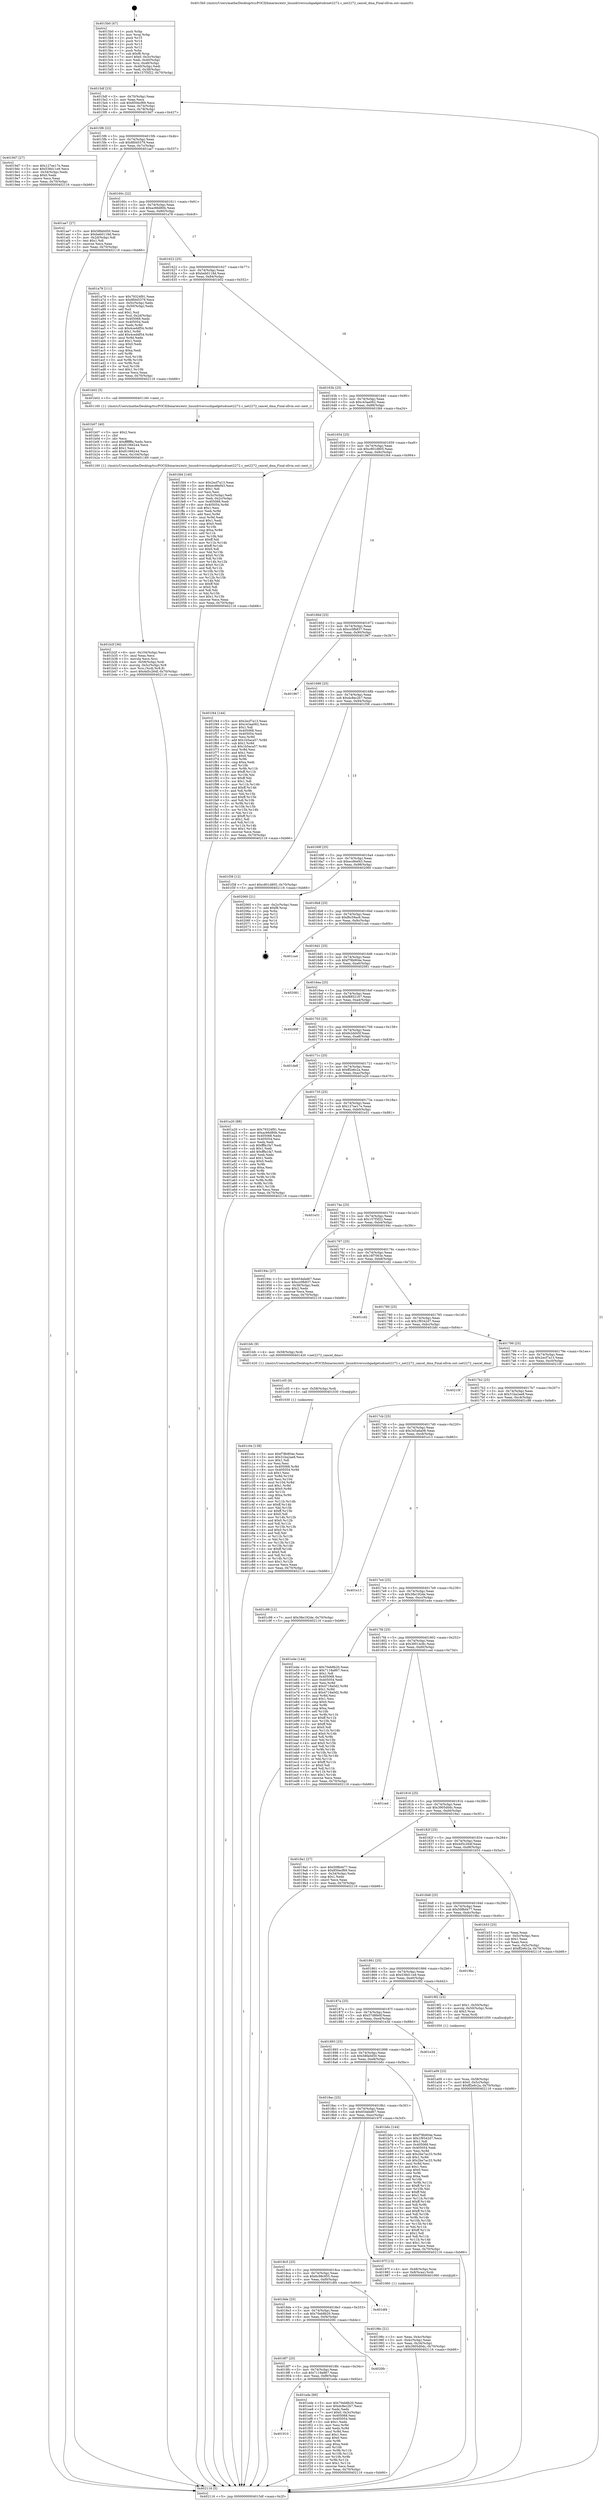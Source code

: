 digraph "0x4015b0" {
  label = "0x4015b0 (/mnt/c/Users/mathe/Desktop/tcc/POCII/binaries/extr_linuxdriversusbgadgetudcnet2272.c_net2272_cancel_dma_Final-ollvm.out::main(0))"
  labelloc = "t"
  node[shape=record]

  Entry [label="",width=0.3,height=0.3,shape=circle,fillcolor=black,style=filled]
  "0x4015df" [label="{
     0x4015df [23]\l
     | [instrs]\l
     &nbsp;&nbsp;0x4015df \<+3\>: mov -0x70(%rbp),%eax\l
     &nbsp;&nbsp;0x4015e2 \<+2\>: mov %eax,%ecx\l
     &nbsp;&nbsp;0x4015e4 \<+6\>: sub $0x850ecf69,%ecx\l
     &nbsp;&nbsp;0x4015ea \<+3\>: mov %eax,-0x74(%rbp)\l
     &nbsp;&nbsp;0x4015ed \<+3\>: mov %ecx,-0x78(%rbp)\l
     &nbsp;&nbsp;0x4015f0 \<+6\>: je 00000000004019d7 \<main+0x427\>\l
  }"]
  "0x4019d7" [label="{
     0x4019d7 [27]\l
     | [instrs]\l
     &nbsp;&nbsp;0x4019d7 \<+5\>: mov $0x127ee17e,%eax\l
     &nbsp;&nbsp;0x4019dc \<+5\>: mov $0x538d11e9,%ecx\l
     &nbsp;&nbsp;0x4019e1 \<+3\>: mov -0x34(%rbp),%edx\l
     &nbsp;&nbsp;0x4019e4 \<+3\>: cmp $0x0,%edx\l
     &nbsp;&nbsp;0x4019e7 \<+3\>: cmove %ecx,%eax\l
     &nbsp;&nbsp;0x4019ea \<+3\>: mov %eax,-0x70(%rbp)\l
     &nbsp;&nbsp;0x4019ed \<+5\>: jmp 0000000000402116 \<main+0xb66\>\l
  }"]
  "0x4015f6" [label="{
     0x4015f6 [22]\l
     | [instrs]\l
     &nbsp;&nbsp;0x4015f6 \<+5\>: jmp 00000000004015fb \<main+0x4b\>\l
     &nbsp;&nbsp;0x4015fb \<+3\>: mov -0x74(%rbp),%eax\l
     &nbsp;&nbsp;0x4015fe \<+5\>: sub $0x8fd45379,%eax\l
     &nbsp;&nbsp;0x401603 \<+3\>: mov %eax,-0x7c(%rbp)\l
     &nbsp;&nbsp;0x401606 \<+6\>: je 0000000000401ae7 \<main+0x537\>\l
  }"]
  Exit [label="",width=0.3,height=0.3,shape=circle,fillcolor=black,style=filled,peripheries=2]
  "0x401ae7" [label="{
     0x401ae7 [27]\l
     | [instrs]\l
     &nbsp;&nbsp;0x401ae7 \<+5\>: mov $0x58fa0d50,%eax\l
     &nbsp;&nbsp;0x401aec \<+5\>: mov $0xbeb0118d,%ecx\l
     &nbsp;&nbsp;0x401af1 \<+3\>: mov -0x2d(%rbp),%dl\l
     &nbsp;&nbsp;0x401af4 \<+3\>: test $0x1,%dl\l
     &nbsp;&nbsp;0x401af7 \<+3\>: cmovne %ecx,%eax\l
     &nbsp;&nbsp;0x401afa \<+3\>: mov %eax,-0x70(%rbp)\l
     &nbsp;&nbsp;0x401afd \<+5\>: jmp 0000000000402116 \<main+0xb66\>\l
  }"]
  "0x40160c" [label="{
     0x40160c [22]\l
     | [instrs]\l
     &nbsp;&nbsp;0x40160c \<+5\>: jmp 0000000000401611 \<main+0x61\>\l
     &nbsp;&nbsp;0x401611 \<+3\>: mov -0x74(%rbp),%eax\l
     &nbsp;&nbsp;0x401614 \<+5\>: sub $0xac66d80b,%eax\l
     &nbsp;&nbsp;0x401619 \<+3\>: mov %eax,-0x80(%rbp)\l
     &nbsp;&nbsp;0x40161c \<+6\>: je 0000000000401a78 \<main+0x4c8\>\l
  }"]
  "0x401910" [label="{
     0x401910\l
  }", style=dashed]
  "0x401a78" [label="{
     0x401a78 [111]\l
     | [instrs]\l
     &nbsp;&nbsp;0x401a78 \<+5\>: mov $0x79324f91,%eax\l
     &nbsp;&nbsp;0x401a7d \<+5\>: mov $0x8fd45379,%ecx\l
     &nbsp;&nbsp;0x401a82 \<+3\>: mov -0x5c(%rbp),%edx\l
     &nbsp;&nbsp;0x401a85 \<+3\>: cmp -0x50(%rbp),%edx\l
     &nbsp;&nbsp;0x401a88 \<+4\>: setl %sil\l
     &nbsp;&nbsp;0x401a8c \<+4\>: and $0x1,%sil\l
     &nbsp;&nbsp;0x401a90 \<+4\>: mov %sil,-0x2d(%rbp)\l
     &nbsp;&nbsp;0x401a94 \<+7\>: mov 0x405068,%edx\l
     &nbsp;&nbsp;0x401a9b \<+7\>: mov 0x405054,%edi\l
     &nbsp;&nbsp;0x401aa2 \<+3\>: mov %edx,%r8d\l
     &nbsp;&nbsp;0x401aa5 \<+7\>: sub $0x4ceddf54,%r8d\l
     &nbsp;&nbsp;0x401aac \<+4\>: sub $0x1,%r8d\l
     &nbsp;&nbsp;0x401ab0 \<+7\>: add $0x4ceddf54,%r8d\l
     &nbsp;&nbsp;0x401ab7 \<+4\>: imul %r8d,%edx\l
     &nbsp;&nbsp;0x401abb \<+3\>: and $0x1,%edx\l
     &nbsp;&nbsp;0x401abe \<+3\>: cmp $0x0,%edx\l
     &nbsp;&nbsp;0x401ac1 \<+4\>: sete %sil\l
     &nbsp;&nbsp;0x401ac5 \<+3\>: cmp $0xa,%edi\l
     &nbsp;&nbsp;0x401ac8 \<+4\>: setl %r9b\l
     &nbsp;&nbsp;0x401acc \<+3\>: mov %sil,%r10b\l
     &nbsp;&nbsp;0x401acf \<+3\>: and %r9b,%r10b\l
     &nbsp;&nbsp;0x401ad2 \<+3\>: xor %r9b,%sil\l
     &nbsp;&nbsp;0x401ad5 \<+3\>: or %sil,%r10b\l
     &nbsp;&nbsp;0x401ad8 \<+4\>: test $0x1,%r10b\l
     &nbsp;&nbsp;0x401adc \<+3\>: cmovne %ecx,%eax\l
     &nbsp;&nbsp;0x401adf \<+3\>: mov %eax,-0x70(%rbp)\l
     &nbsp;&nbsp;0x401ae2 \<+5\>: jmp 0000000000402116 \<main+0xb66\>\l
  }"]
  "0x401622" [label="{
     0x401622 [25]\l
     | [instrs]\l
     &nbsp;&nbsp;0x401622 \<+5\>: jmp 0000000000401627 \<main+0x77\>\l
     &nbsp;&nbsp;0x401627 \<+3\>: mov -0x74(%rbp),%eax\l
     &nbsp;&nbsp;0x40162a \<+5\>: sub $0xbeb0118d,%eax\l
     &nbsp;&nbsp;0x40162f \<+6\>: mov %eax,-0x84(%rbp)\l
     &nbsp;&nbsp;0x401635 \<+6\>: je 0000000000401b02 \<main+0x552\>\l
  }"]
  "0x401ede" [label="{
     0x401ede [90]\l
     | [instrs]\l
     &nbsp;&nbsp;0x401ede \<+5\>: mov $0x70eb8b20,%eax\l
     &nbsp;&nbsp;0x401ee3 \<+5\>: mov $0xdc8ec2b7,%ecx\l
     &nbsp;&nbsp;0x401ee8 \<+2\>: xor %edx,%edx\l
     &nbsp;&nbsp;0x401eea \<+7\>: movl $0x0,-0x3c(%rbp)\l
     &nbsp;&nbsp;0x401ef1 \<+7\>: mov 0x405068,%esi\l
     &nbsp;&nbsp;0x401ef8 \<+7\>: mov 0x405054,%edi\l
     &nbsp;&nbsp;0x401eff \<+3\>: sub $0x1,%edx\l
     &nbsp;&nbsp;0x401f02 \<+3\>: mov %esi,%r8d\l
     &nbsp;&nbsp;0x401f05 \<+3\>: add %edx,%r8d\l
     &nbsp;&nbsp;0x401f08 \<+4\>: imul %r8d,%esi\l
     &nbsp;&nbsp;0x401f0c \<+3\>: and $0x1,%esi\l
     &nbsp;&nbsp;0x401f0f \<+3\>: cmp $0x0,%esi\l
     &nbsp;&nbsp;0x401f12 \<+4\>: sete %r9b\l
     &nbsp;&nbsp;0x401f16 \<+3\>: cmp $0xa,%edi\l
     &nbsp;&nbsp;0x401f19 \<+4\>: setl %r10b\l
     &nbsp;&nbsp;0x401f1d \<+3\>: mov %r9b,%r11b\l
     &nbsp;&nbsp;0x401f20 \<+3\>: and %r10b,%r11b\l
     &nbsp;&nbsp;0x401f23 \<+3\>: xor %r10b,%r9b\l
     &nbsp;&nbsp;0x401f26 \<+3\>: or %r9b,%r11b\l
     &nbsp;&nbsp;0x401f29 \<+4\>: test $0x1,%r11b\l
     &nbsp;&nbsp;0x401f2d \<+3\>: cmovne %ecx,%eax\l
     &nbsp;&nbsp;0x401f30 \<+3\>: mov %eax,-0x70(%rbp)\l
     &nbsp;&nbsp;0x401f33 \<+5\>: jmp 0000000000402116 \<main+0xb66\>\l
  }"]
  "0x401b02" [label="{
     0x401b02 [5]\l
     | [instrs]\l
     &nbsp;&nbsp;0x401b02 \<+5\>: call 0000000000401160 \<next_i\>\l
     | [calls]\l
     &nbsp;&nbsp;0x401160 \{1\} (/mnt/c/Users/mathe/Desktop/tcc/POCII/binaries/extr_linuxdriversusbgadgetudcnet2272.c_net2272_cancel_dma_Final-ollvm.out::next_i)\l
  }"]
  "0x40163b" [label="{
     0x40163b [25]\l
     | [instrs]\l
     &nbsp;&nbsp;0x40163b \<+5\>: jmp 0000000000401640 \<main+0x90\>\l
     &nbsp;&nbsp;0x401640 \<+3\>: mov -0x74(%rbp),%eax\l
     &nbsp;&nbsp;0x401643 \<+5\>: sub $0xc43aa062,%eax\l
     &nbsp;&nbsp;0x401648 \<+6\>: mov %eax,-0x88(%rbp)\l
     &nbsp;&nbsp;0x40164e \<+6\>: je 0000000000401fd4 \<main+0xa24\>\l
  }"]
  "0x4018f7" [label="{
     0x4018f7 [25]\l
     | [instrs]\l
     &nbsp;&nbsp;0x4018f7 \<+5\>: jmp 00000000004018fc \<main+0x34c\>\l
     &nbsp;&nbsp;0x4018fc \<+3\>: mov -0x74(%rbp),%eax\l
     &nbsp;&nbsp;0x4018ff \<+5\>: sub $0x7118a867,%eax\l
     &nbsp;&nbsp;0x401904 \<+6\>: mov %eax,-0xf8(%rbp)\l
     &nbsp;&nbsp;0x40190a \<+6\>: je 0000000000401ede \<main+0x92e\>\l
  }"]
  "0x401fd4" [label="{
     0x401fd4 [140]\l
     | [instrs]\l
     &nbsp;&nbsp;0x401fd4 \<+5\>: mov $0x2ecf7a13,%eax\l
     &nbsp;&nbsp;0x401fd9 \<+5\>: mov $0xecd6ef43,%ecx\l
     &nbsp;&nbsp;0x401fde \<+2\>: mov $0x1,%dl\l
     &nbsp;&nbsp;0x401fe0 \<+2\>: xor %esi,%esi\l
     &nbsp;&nbsp;0x401fe2 \<+3\>: mov -0x3c(%rbp),%edi\l
     &nbsp;&nbsp;0x401fe5 \<+3\>: mov %edi,-0x2c(%rbp)\l
     &nbsp;&nbsp;0x401fe8 \<+7\>: mov 0x405068,%edi\l
     &nbsp;&nbsp;0x401fef \<+8\>: mov 0x405054,%r8d\l
     &nbsp;&nbsp;0x401ff7 \<+3\>: sub $0x1,%esi\l
     &nbsp;&nbsp;0x401ffa \<+3\>: mov %edi,%r9d\l
     &nbsp;&nbsp;0x401ffd \<+3\>: add %esi,%r9d\l
     &nbsp;&nbsp;0x402000 \<+4\>: imul %r9d,%edi\l
     &nbsp;&nbsp;0x402004 \<+3\>: and $0x1,%edi\l
     &nbsp;&nbsp;0x402007 \<+3\>: cmp $0x0,%edi\l
     &nbsp;&nbsp;0x40200a \<+4\>: sete %r10b\l
     &nbsp;&nbsp;0x40200e \<+4\>: cmp $0xa,%r8d\l
     &nbsp;&nbsp;0x402012 \<+4\>: setl %r11b\l
     &nbsp;&nbsp;0x402016 \<+3\>: mov %r10b,%bl\l
     &nbsp;&nbsp;0x402019 \<+3\>: xor $0xff,%bl\l
     &nbsp;&nbsp;0x40201c \<+3\>: mov %r11b,%r14b\l
     &nbsp;&nbsp;0x40201f \<+4\>: xor $0xff,%r14b\l
     &nbsp;&nbsp;0x402023 \<+3\>: xor $0x0,%dl\l
     &nbsp;&nbsp;0x402026 \<+3\>: mov %bl,%r15b\l
     &nbsp;&nbsp;0x402029 \<+4\>: and $0x0,%r15b\l
     &nbsp;&nbsp;0x40202d \<+3\>: and %dl,%r10b\l
     &nbsp;&nbsp;0x402030 \<+3\>: mov %r14b,%r12b\l
     &nbsp;&nbsp;0x402033 \<+4\>: and $0x0,%r12b\l
     &nbsp;&nbsp;0x402037 \<+3\>: and %dl,%r11b\l
     &nbsp;&nbsp;0x40203a \<+3\>: or %r10b,%r15b\l
     &nbsp;&nbsp;0x40203d \<+3\>: or %r11b,%r12b\l
     &nbsp;&nbsp;0x402040 \<+3\>: xor %r12b,%r15b\l
     &nbsp;&nbsp;0x402043 \<+3\>: or %r14b,%bl\l
     &nbsp;&nbsp;0x402046 \<+3\>: xor $0xff,%bl\l
     &nbsp;&nbsp;0x402049 \<+3\>: or $0x0,%dl\l
     &nbsp;&nbsp;0x40204c \<+2\>: and %dl,%bl\l
     &nbsp;&nbsp;0x40204e \<+3\>: or %bl,%r15b\l
     &nbsp;&nbsp;0x402051 \<+4\>: test $0x1,%r15b\l
     &nbsp;&nbsp;0x402055 \<+3\>: cmovne %ecx,%eax\l
     &nbsp;&nbsp;0x402058 \<+3\>: mov %eax,-0x70(%rbp)\l
     &nbsp;&nbsp;0x40205b \<+5\>: jmp 0000000000402116 \<main+0xb66\>\l
  }"]
  "0x401654" [label="{
     0x401654 [25]\l
     | [instrs]\l
     &nbsp;&nbsp;0x401654 \<+5\>: jmp 0000000000401659 \<main+0xa9\>\l
     &nbsp;&nbsp;0x401659 \<+3\>: mov -0x74(%rbp),%eax\l
     &nbsp;&nbsp;0x40165c \<+5\>: sub $0xc801d805,%eax\l
     &nbsp;&nbsp;0x401661 \<+6\>: mov %eax,-0x8c(%rbp)\l
     &nbsp;&nbsp;0x401667 \<+6\>: je 0000000000401f44 \<main+0x994\>\l
  }"]
  "0x4020fc" [label="{
     0x4020fc\l
  }", style=dashed]
  "0x401f44" [label="{
     0x401f44 [144]\l
     | [instrs]\l
     &nbsp;&nbsp;0x401f44 \<+5\>: mov $0x2ecf7a13,%eax\l
     &nbsp;&nbsp;0x401f49 \<+5\>: mov $0xc43aa062,%ecx\l
     &nbsp;&nbsp;0x401f4e \<+2\>: mov $0x1,%dl\l
     &nbsp;&nbsp;0x401f50 \<+7\>: mov 0x405068,%esi\l
     &nbsp;&nbsp;0x401f57 \<+7\>: mov 0x405054,%edi\l
     &nbsp;&nbsp;0x401f5e \<+3\>: mov %esi,%r8d\l
     &nbsp;&nbsp;0x401f61 \<+7\>: add $0x1b5aca57,%r8d\l
     &nbsp;&nbsp;0x401f68 \<+4\>: sub $0x1,%r8d\l
     &nbsp;&nbsp;0x401f6c \<+7\>: sub $0x1b5aca57,%r8d\l
     &nbsp;&nbsp;0x401f73 \<+4\>: imul %r8d,%esi\l
     &nbsp;&nbsp;0x401f77 \<+3\>: and $0x1,%esi\l
     &nbsp;&nbsp;0x401f7a \<+3\>: cmp $0x0,%esi\l
     &nbsp;&nbsp;0x401f7d \<+4\>: sete %r9b\l
     &nbsp;&nbsp;0x401f81 \<+3\>: cmp $0xa,%edi\l
     &nbsp;&nbsp;0x401f84 \<+4\>: setl %r10b\l
     &nbsp;&nbsp;0x401f88 \<+3\>: mov %r9b,%r11b\l
     &nbsp;&nbsp;0x401f8b \<+4\>: xor $0xff,%r11b\l
     &nbsp;&nbsp;0x401f8f \<+3\>: mov %r10b,%bl\l
     &nbsp;&nbsp;0x401f92 \<+3\>: xor $0xff,%bl\l
     &nbsp;&nbsp;0x401f95 \<+3\>: xor $0x1,%dl\l
     &nbsp;&nbsp;0x401f98 \<+3\>: mov %r11b,%r14b\l
     &nbsp;&nbsp;0x401f9b \<+4\>: and $0xff,%r14b\l
     &nbsp;&nbsp;0x401f9f \<+3\>: and %dl,%r9b\l
     &nbsp;&nbsp;0x401fa2 \<+3\>: mov %bl,%r15b\l
     &nbsp;&nbsp;0x401fa5 \<+4\>: and $0xff,%r15b\l
     &nbsp;&nbsp;0x401fa9 \<+3\>: and %dl,%r10b\l
     &nbsp;&nbsp;0x401fac \<+3\>: or %r9b,%r14b\l
     &nbsp;&nbsp;0x401faf \<+3\>: or %r10b,%r15b\l
     &nbsp;&nbsp;0x401fb2 \<+3\>: xor %r15b,%r14b\l
     &nbsp;&nbsp;0x401fb5 \<+3\>: or %bl,%r11b\l
     &nbsp;&nbsp;0x401fb8 \<+4\>: xor $0xff,%r11b\l
     &nbsp;&nbsp;0x401fbc \<+3\>: or $0x1,%dl\l
     &nbsp;&nbsp;0x401fbf \<+3\>: and %dl,%r11b\l
     &nbsp;&nbsp;0x401fc2 \<+3\>: or %r11b,%r14b\l
     &nbsp;&nbsp;0x401fc5 \<+4\>: test $0x1,%r14b\l
     &nbsp;&nbsp;0x401fc9 \<+3\>: cmovne %ecx,%eax\l
     &nbsp;&nbsp;0x401fcc \<+3\>: mov %eax,-0x70(%rbp)\l
     &nbsp;&nbsp;0x401fcf \<+5\>: jmp 0000000000402116 \<main+0xb66\>\l
  }"]
  "0x40166d" [label="{
     0x40166d [25]\l
     | [instrs]\l
     &nbsp;&nbsp;0x40166d \<+5\>: jmp 0000000000401672 \<main+0xc2\>\l
     &nbsp;&nbsp;0x401672 \<+3\>: mov -0x74(%rbp),%eax\l
     &nbsp;&nbsp;0x401675 \<+5\>: sub $0xcc0fb837,%eax\l
     &nbsp;&nbsp;0x40167a \<+6\>: mov %eax,-0x90(%rbp)\l
     &nbsp;&nbsp;0x401680 \<+6\>: je 0000000000401967 \<main+0x3b7\>\l
  }"]
  "0x4018de" [label="{
     0x4018de [25]\l
     | [instrs]\l
     &nbsp;&nbsp;0x4018de \<+5\>: jmp 00000000004018e3 \<main+0x333\>\l
     &nbsp;&nbsp;0x4018e3 \<+3\>: mov -0x74(%rbp),%eax\l
     &nbsp;&nbsp;0x4018e6 \<+5\>: sub $0x70eb8b20,%eax\l
     &nbsp;&nbsp;0x4018eb \<+6\>: mov %eax,-0xf4(%rbp)\l
     &nbsp;&nbsp;0x4018f1 \<+6\>: je 00000000004020fc \<main+0xb4c\>\l
  }"]
  "0x401967" [label="{
     0x401967\l
  }", style=dashed]
  "0x401686" [label="{
     0x401686 [25]\l
     | [instrs]\l
     &nbsp;&nbsp;0x401686 \<+5\>: jmp 000000000040168b \<main+0xdb\>\l
     &nbsp;&nbsp;0x40168b \<+3\>: mov -0x74(%rbp),%eax\l
     &nbsp;&nbsp;0x40168e \<+5\>: sub $0xdc8ec2b7,%eax\l
     &nbsp;&nbsp;0x401693 \<+6\>: mov %eax,-0x94(%rbp)\l
     &nbsp;&nbsp;0x401699 \<+6\>: je 0000000000401f38 \<main+0x988\>\l
  }"]
  "0x401df4" [label="{
     0x401df4\l
  }", style=dashed]
  "0x401f38" [label="{
     0x401f38 [12]\l
     | [instrs]\l
     &nbsp;&nbsp;0x401f38 \<+7\>: movl $0xc801d805,-0x70(%rbp)\l
     &nbsp;&nbsp;0x401f3f \<+5\>: jmp 0000000000402116 \<main+0xb66\>\l
  }"]
  "0x40169f" [label="{
     0x40169f [25]\l
     | [instrs]\l
     &nbsp;&nbsp;0x40169f \<+5\>: jmp 00000000004016a4 \<main+0xf4\>\l
     &nbsp;&nbsp;0x4016a4 \<+3\>: mov -0x74(%rbp),%eax\l
     &nbsp;&nbsp;0x4016a7 \<+5\>: sub $0xecd6ef43,%eax\l
     &nbsp;&nbsp;0x4016ac \<+6\>: mov %eax,-0x98(%rbp)\l
     &nbsp;&nbsp;0x4016b2 \<+6\>: je 0000000000402060 \<main+0xab0\>\l
  }"]
  "0x401c0e" [label="{
     0x401c0e [138]\l
     | [instrs]\l
     &nbsp;&nbsp;0x401c0e \<+5\>: mov $0xf78b904e,%eax\l
     &nbsp;&nbsp;0x401c13 \<+5\>: mov $0x31ba2ae8,%ecx\l
     &nbsp;&nbsp;0x401c18 \<+2\>: mov $0x1,%dl\l
     &nbsp;&nbsp;0x401c1a \<+2\>: xor %esi,%esi\l
     &nbsp;&nbsp;0x401c1c \<+8\>: mov 0x405068,%r8d\l
     &nbsp;&nbsp;0x401c24 \<+8\>: mov 0x405054,%r9d\l
     &nbsp;&nbsp;0x401c2c \<+3\>: sub $0x1,%esi\l
     &nbsp;&nbsp;0x401c2f \<+3\>: mov %r8d,%r10d\l
     &nbsp;&nbsp;0x401c32 \<+3\>: add %esi,%r10d\l
     &nbsp;&nbsp;0x401c35 \<+4\>: imul %r10d,%r8d\l
     &nbsp;&nbsp;0x401c39 \<+4\>: and $0x1,%r8d\l
     &nbsp;&nbsp;0x401c3d \<+4\>: cmp $0x0,%r8d\l
     &nbsp;&nbsp;0x401c41 \<+4\>: sete %r11b\l
     &nbsp;&nbsp;0x401c45 \<+4\>: cmp $0xa,%r9d\l
     &nbsp;&nbsp;0x401c49 \<+3\>: setl %bl\l
     &nbsp;&nbsp;0x401c4c \<+3\>: mov %r11b,%r14b\l
     &nbsp;&nbsp;0x401c4f \<+4\>: xor $0xff,%r14b\l
     &nbsp;&nbsp;0x401c53 \<+3\>: mov %bl,%r15b\l
     &nbsp;&nbsp;0x401c56 \<+4\>: xor $0xff,%r15b\l
     &nbsp;&nbsp;0x401c5a \<+3\>: xor $0x0,%dl\l
     &nbsp;&nbsp;0x401c5d \<+3\>: mov %r14b,%r12b\l
     &nbsp;&nbsp;0x401c60 \<+4\>: and $0x0,%r12b\l
     &nbsp;&nbsp;0x401c64 \<+3\>: and %dl,%r11b\l
     &nbsp;&nbsp;0x401c67 \<+3\>: mov %r15b,%r13b\l
     &nbsp;&nbsp;0x401c6a \<+4\>: and $0x0,%r13b\l
     &nbsp;&nbsp;0x401c6e \<+2\>: and %dl,%bl\l
     &nbsp;&nbsp;0x401c70 \<+3\>: or %r11b,%r12b\l
     &nbsp;&nbsp;0x401c73 \<+3\>: or %bl,%r13b\l
     &nbsp;&nbsp;0x401c76 \<+3\>: xor %r13b,%r12b\l
     &nbsp;&nbsp;0x401c79 \<+3\>: or %r15b,%r14b\l
     &nbsp;&nbsp;0x401c7c \<+4\>: xor $0xff,%r14b\l
     &nbsp;&nbsp;0x401c80 \<+3\>: or $0x0,%dl\l
     &nbsp;&nbsp;0x401c83 \<+3\>: and %dl,%r14b\l
     &nbsp;&nbsp;0x401c86 \<+3\>: or %r14b,%r12b\l
     &nbsp;&nbsp;0x401c89 \<+4\>: test $0x1,%r12b\l
     &nbsp;&nbsp;0x401c8d \<+3\>: cmovne %ecx,%eax\l
     &nbsp;&nbsp;0x401c90 \<+3\>: mov %eax,-0x70(%rbp)\l
     &nbsp;&nbsp;0x401c93 \<+5\>: jmp 0000000000402116 \<main+0xb66\>\l
  }"]
  "0x402060" [label="{
     0x402060 [21]\l
     | [instrs]\l
     &nbsp;&nbsp;0x402060 \<+3\>: mov -0x2c(%rbp),%eax\l
     &nbsp;&nbsp;0x402063 \<+7\>: add $0xf8,%rsp\l
     &nbsp;&nbsp;0x40206a \<+1\>: pop %rbx\l
     &nbsp;&nbsp;0x40206b \<+2\>: pop %r12\l
     &nbsp;&nbsp;0x40206d \<+2\>: pop %r13\l
     &nbsp;&nbsp;0x40206f \<+2\>: pop %r14\l
     &nbsp;&nbsp;0x402071 \<+2\>: pop %r15\l
     &nbsp;&nbsp;0x402073 \<+1\>: pop %rbp\l
     &nbsp;&nbsp;0x402074 \<+1\>: ret\l
  }"]
  "0x4016b8" [label="{
     0x4016b8 [25]\l
     | [instrs]\l
     &nbsp;&nbsp;0x4016b8 \<+5\>: jmp 00000000004016bd \<main+0x10d\>\l
     &nbsp;&nbsp;0x4016bd \<+3\>: mov -0x74(%rbp),%eax\l
     &nbsp;&nbsp;0x4016c0 \<+5\>: sub $0xf6c59ac6,%eax\l
     &nbsp;&nbsp;0x4016c5 \<+6\>: mov %eax,-0x9c(%rbp)\l
     &nbsp;&nbsp;0x4016cb \<+6\>: je 0000000000401ca4 \<main+0x6f4\>\l
  }"]
  "0x401c05" [label="{
     0x401c05 [9]\l
     | [instrs]\l
     &nbsp;&nbsp;0x401c05 \<+4\>: mov -0x58(%rbp),%rdi\l
     &nbsp;&nbsp;0x401c09 \<+5\>: call 0000000000401030 \<free@plt\>\l
     | [calls]\l
     &nbsp;&nbsp;0x401030 \{1\} (unknown)\l
  }"]
  "0x401ca4" [label="{
     0x401ca4\l
  }", style=dashed]
  "0x4016d1" [label="{
     0x4016d1 [25]\l
     | [instrs]\l
     &nbsp;&nbsp;0x4016d1 \<+5\>: jmp 00000000004016d6 \<main+0x126\>\l
     &nbsp;&nbsp;0x4016d6 \<+3\>: mov -0x74(%rbp),%eax\l
     &nbsp;&nbsp;0x4016d9 \<+5\>: sub $0xf78b904e,%eax\l
     &nbsp;&nbsp;0x4016de \<+6\>: mov %eax,-0xa0(%rbp)\l
     &nbsp;&nbsp;0x4016e4 \<+6\>: je 0000000000402081 \<main+0xad1\>\l
  }"]
  "0x401b2f" [label="{
     0x401b2f [36]\l
     | [instrs]\l
     &nbsp;&nbsp;0x401b2f \<+6\>: mov -0x104(%rbp),%ecx\l
     &nbsp;&nbsp;0x401b35 \<+3\>: imul %eax,%ecx\l
     &nbsp;&nbsp;0x401b38 \<+3\>: movslq %ecx,%rsi\l
     &nbsp;&nbsp;0x401b3b \<+4\>: mov -0x58(%rbp),%rdi\l
     &nbsp;&nbsp;0x401b3f \<+4\>: movslq -0x5c(%rbp),%r8\l
     &nbsp;&nbsp;0x401b43 \<+4\>: mov %rsi,(%rdi,%r8,8)\l
     &nbsp;&nbsp;0x401b47 \<+7\>: movl $0x4d5c264f,-0x70(%rbp)\l
     &nbsp;&nbsp;0x401b4e \<+5\>: jmp 0000000000402116 \<main+0xb66\>\l
  }"]
  "0x402081" [label="{
     0x402081\l
  }", style=dashed]
  "0x4016ea" [label="{
     0x4016ea [25]\l
     | [instrs]\l
     &nbsp;&nbsp;0x4016ea \<+5\>: jmp 00000000004016ef \<main+0x13f\>\l
     &nbsp;&nbsp;0x4016ef \<+3\>: mov -0x74(%rbp),%eax\l
     &nbsp;&nbsp;0x4016f2 \<+5\>: sub $0xf8852167,%eax\l
     &nbsp;&nbsp;0x4016f7 \<+6\>: mov %eax,-0xa4(%rbp)\l
     &nbsp;&nbsp;0x4016fd \<+6\>: je 000000000040209f \<main+0xaef\>\l
  }"]
  "0x401b07" [label="{
     0x401b07 [40]\l
     | [instrs]\l
     &nbsp;&nbsp;0x401b07 \<+5\>: mov $0x2,%ecx\l
     &nbsp;&nbsp;0x401b0c \<+1\>: cltd\l
     &nbsp;&nbsp;0x401b0d \<+2\>: idiv %ecx\l
     &nbsp;&nbsp;0x401b0f \<+6\>: imul $0xfffffffe,%edx,%ecx\l
     &nbsp;&nbsp;0x401b15 \<+6\>: sub $0x81066244,%ecx\l
     &nbsp;&nbsp;0x401b1b \<+3\>: add $0x1,%ecx\l
     &nbsp;&nbsp;0x401b1e \<+6\>: add $0x81066244,%ecx\l
     &nbsp;&nbsp;0x401b24 \<+6\>: mov %ecx,-0x104(%rbp)\l
     &nbsp;&nbsp;0x401b2a \<+5\>: call 0000000000401160 \<next_i\>\l
     | [calls]\l
     &nbsp;&nbsp;0x401160 \{1\} (/mnt/c/Users/mathe/Desktop/tcc/POCII/binaries/extr_linuxdriversusbgadgetudcnet2272.c_net2272_cancel_dma_Final-ollvm.out::next_i)\l
  }"]
  "0x40209f" [label="{
     0x40209f\l
  }", style=dashed]
  "0x401703" [label="{
     0x401703 [25]\l
     | [instrs]\l
     &nbsp;&nbsp;0x401703 \<+5\>: jmp 0000000000401708 \<main+0x158\>\l
     &nbsp;&nbsp;0x401708 \<+3\>: mov -0x74(%rbp),%eax\l
     &nbsp;&nbsp;0x40170b \<+5\>: sub $0xfe2dd45f,%eax\l
     &nbsp;&nbsp;0x401710 \<+6\>: mov %eax,-0xa8(%rbp)\l
     &nbsp;&nbsp;0x401716 \<+6\>: je 0000000000401de8 \<main+0x838\>\l
  }"]
  "0x401a09" [label="{
     0x401a09 [23]\l
     | [instrs]\l
     &nbsp;&nbsp;0x401a09 \<+4\>: mov %rax,-0x58(%rbp)\l
     &nbsp;&nbsp;0x401a0d \<+7\>: movl $0x0,-0x5c(%rbp)\l
     &nbsp;&nbsp;0x401a14 \<+7\>: movl $0xff2e6c2a,-0x70(%rbp)\l
     &nbsp;&nbsp;0x401a1b \<+5\>: jmp 0000000000402116 \<main+0xb66\>\l
  }"]
  "0x401de8" [label="{
     0x401de8\l
  }", style=dashed]
  "0x40171c" [label="{
     0x40171c [25]\l
     | [instrs]\l
     &nbsp;&nbsp;0x40171c \<+5\>: jmp 0000000000401721 \<main+0x171\>\l
     &nbsp;&nbsp;0x401721 \<+3\>: mov -0x74(%rbp),%eax\l
     &nbsp;&nbsp;0x401724 \<+5\>: sub $0xff2e6c2a,%eax\l
     &nbsp;&nbsp;0x401729 \<+6\>: mov %eax,-0xac(%rbp)\l
     &nbsp;&nbsp;0x40172f \<+6\>: je 0000000000401a20 \<main+0x470\>\l
  }"]
  "0x40198c" [label="{
     0x40198c [21]\l
     | [instrs]\l
     &nbsp;&nbsp;0x40198c \<+3\>: mov %eax,-0x4c(%rbp)\l
     &nbsp;&nbsp;0x40198f \<+3\>: mov -0x4c(%rbp),%eax\l
     &nbsp;&nbsp;0x401992 \<+3\>: mov %eax,-0x34(%rbp)\l
     &nbsp;&nbsp;0x401995 \<+7\>: movl $0x3905d0dc,-0x70(%rbp)\l
     &nbsp;&nbsp;0x40199c \<+5\>: jmp 0000000000402116 \<main+0xb66\>\l
  }"]
  "0x401a20" [label="{
     0x401a20 [88]\l
     | [instrs]\l
     &nbsp;&nbsp;0x401a20 \<+5\>: mov $0x79324f91,%eax\l
     &nbsp;&nbsp;0x401a25 \<+5\>: mov $0xac66d80b,%ecx\l
     &nbsp;&nbsp;0x401a2a \<+7\>: mov 0x405068,%edx\l
     &nbsp;&nbsp;0x401a31 \<+7\>: mov 0x405054,%esi\l
     &nbsp;&nbsp;0x401a38 \<+2\>: mov %edx,%edi\l
     &nbsp;&nbsp;0x401a3a \<+6\>: sub $0xfffa1fa7,%edi\l
     &nbsp;&nbsp;0x401a40 \<+3\>: sub $0x1,%edi\l
     &nbsp;&nbsp;0x401a43 \<+6\>: add $0xfffa1fa7,%edi\l
     &nbsp;&nbsp;0x401a49 \<+3\>: imul %edi,%edx\l
     &nbsp;&nbsp;0x401a4c \<+3\>: and $0x1,%edx\l
     &nbsp;&nbsp;0x401a4f \<+3\>: cmp $0x0,%edx\l
     &nbsp;&nbsp;0x401a52 \<+4\>: sete %r8b\l
     &nbsp;&nbsp;0x401a56 \<+3\>: cmp $0xa,%esi\l
     &nbsp;&nbsp;0x401a59 \<+4\>: setl %r9b\l
     &nbsp;&nbsp;0x401a5d \<+3\>: mov %r8b,%r10b\l
     &nbsp;&nbsp;0x401a60 \<+3\>: and %r9b,%r10b\l
     &nbsp;&nbsp;0x401a63 \<+3\>: xor %r9b,%r8b\l
     &nbsp;&nbsp;0x401a66 \<+3\>: or %r8b,%r10b\l
     &nbsp;&nbsp;0x401a69 \<+4\>: test $0x1,%r10b\l
     &nbsp;&nbsp;0x401a6d \<+3\>: cmovne %ecx,%eax\l
     &nbsp;&nbsp;0x401a70 \<+3\>: mov %eax,-0x70(%rbp)\l
     &nbsp;&nbsp;0x401a73 \<+5\>: jmp 0000000000402116 \<main+0xb66\>\l
  }"]
  "0x401735" [label="{
     0x401735 [25]\l
     | [instrs]\l
     &nbsp;&nbsp;0x401735 \<+5\>: jmp 000000000040173a \<main+0x18a\>\l
     &nbsp;&nbsp;0x40173a \<+3\>: mov -0x74(%rbp),%eax\l
     &nbsp;&nbsp;0x40173d \<+5\>: sub $0x127ee17e,%eax\l
     &nbsp;&nbsp;0x401742 \<+6\>: mov %eax,-0xb0(%rbp)\l
     &nbsp;&nbsp;0x401748 \<+6\>: je 0000000000401e31 \<main+0x881\>\l
  }"]
  "0x4018c5" [label="{
     0x4018c5 [25]\l
     | [instrs]\l
     &nbsp;&nbsp;0x4018c5 \<+5\>: jmp 00000000004018ca \<main+0x31a\>\l
     &nbsp;&nbsp;0x4018ca \<+3\>: mov -0x74(%rbp),%eax\l
     &nbsp;&nbsp;0x4018cd \<+5\>: sub $0x6c98c955,%eax\l
     &nbsp;&nbsp;0x4018d2 \<+6\>: mov %eax,-0xf0(%rbp)\l
     &nbsp;&nbsp;0x4018d8 \<+6\>: je 0000000000401df4 \<main+0x844\>\l
  }"]
  "0x401e31" [label="{
     0x401e31\l
  }", style=dashed]
  "0x40174e" [label="{
     0x40174e [25]\l
     | [instrs]\l
     &nbsp;&nbsp;0x40174e \<+5\>: jmp 0000000000401753 \<main+0x1a3\>\l
     &nbsp;&nbsp;0x401753 \<+3\>: mov -0x74(%rbp),%eax\l
     &nbsp;&nbsp;0x401756 \<+5\>: sub $0x157f3f22,%eax\l
     &nbsp;&nbsp;0x40175b \<+6\>: mov %eax,-0xb4(%rbp)\l
     &nbsp;&nbsp;0x401761 \<+6\>: je 000000000040194c \<main+0x39c\>\l
  }"]
  "0x40197f" [label="{
     0x40197f [13]\l
     | [instrs]\l
     &nbsp;&nbsp;0x40197f \<+4\>: mov -0x48(%rbp),%rax\l
     &nbsp;&nbsp;0x401983 \<+4\>: mov 0x8(%rax),%rdi\l
     &nbsp;&nbsp;0x401987 \<+5\>: call 0000000000401060 \<atoi@plt\>\l
     | [calls]\l
     &nbsp;&nbsp;0x401060 \{1\} (unknown)\l
  }"]
  "0x40194c" [label="{
     0x40194c [27]\l
     | [instrs]\l
     &nbsp;&nbsp;0x40194c \<+5\>: mov $0x654ebd67,%eax\l
     &nbsp;&nbsp;0x401951 \<+5\>: mov $0xcc0fb837,%ecx\l
     &nbsp;&nbsp;0x401956 \<+3\>: mov -0x38(%rbp),%edx\l
     &nbsp;&nbsp;0x401959 \<+3\>: cmp $0x2,%edx\l
     &nbsp;&nbsp;0x40195c \<+3\>: cmovne %ecx,%eax\l
     &nbsp;&nbsp;0x40195f \<+3\>: mov %eax,-0x70(%rbp)\l
     &nbsp;&nbsp;0x401962 \<+5\>: jmp 0000000000402116 \<main+0xb66\>\l
  }"]
  "0x401767" [label="{
     0x401767 [25]\l
     | [instrs]\l
     &nbsp;&nbsp;0x401767 \<+5\>: jmp 000000000040176c \<main+0x1bc\>\l
     &nbsp;&nbsp;0x40176c \<+3\>: mov -0x74(%rbp),%eax\l
     &nbsp;&nbsp;0x40176f \<+5\>: sub $0x16f7063e,%eax\l
     &nbsp;&nbsp;0x401774 \<+6\>: mov %eax,-0xb8(%rbp)\l
     &nbsp;&nbsp;0x40177a \<+6\>: je 0000000000401cd2 \<main+0x722\>\l
  }"]
  "0x402116" [label="{
     0x402116 [5]\l
     | [instrs]\l
     &nbsp;&nbsp;0x402116 \<+5\>: jmp 00000000004015df \<main+0x2f\>\l
  }"]
  "0x4015b0" [label="{
     0x4015b0 [47]\l
     | [instrs]\l
     &nbsp;&nbsp;0x4015b0 \<+1\>: push %rbp\l
     &nbsp;&nbsp;0x4015b1 \<+3\>: mov %rsp,%rbp\l
     &nbsp;&nbsp;0x4015b4 \<+2\>: push %r15\l
     &nbsp;&nbsp;0x4015b6 \<+2\>: push %r14\l
     &nbsp;&nbsp;0x4015b8 \<+2\>: push %r13\l
     &nbsp;&nbsp;0x4015ba \<+2\>: push %r12\l
     &nbsp;&nbsp;0x4015bc \<+1\>: push %rbx\l
     &nbsp;&nbsp;0x4015bd \<+7\>: sub $0xf8,%rsp\l
     &nbsp;&nbsp;0x4015c4 \<+7\>: movl $0x0,-0x3c(%rbp)\l
     &nbsp;&nbsp;0x4015cb \<+3\>: mov %edi,-0x40(%rbp)\l
     &nbsp;&nbsp;0x4015ce \<+4\>: mov %rsi,-0x48(%rbp)\l
     &nbsp;&nbsp;0x4015d2 \<+3\>: mov -0x40(%rbp),%edi\l
     &nbsp;&nbsp;0x4015d5 \<+3\>: mov %edi,-0x38(%rbp)\l
     &nbsp;&nbsp;0x4015d8 \<+7\>: movl $0x157f3f22,-0x70(%rbp)\l
  }"]
  "0x4018ac" [label="{
     0x4018ac [25]\l
     | [instrs]\l
     &nbsp;&nbsp;0x4018ac \<+5\>: jmp 00000000004018b1 \<main+0x301\>\l
     &nbsp;&nbsp;0x4018b1 \<+3\>: mov -0x74(%rbp),%eax\l
     &nbsp;&nbsp;0x4018b4 \<+5\>: sub $0x654ebd67,%eax\l
     &nbsp;&nbsp;0x4018b9 \<+6\>: mov %eax,-0xec(%rbp)\l
     &nbsp;&nbsp;0x4018bf \<+6\>: je 000000000040197f \<main+0x3cf\>\l
  }"]
  "0x401cd2" [label="{
     0x401cd2\l
  }", style=dashed]
  "0x401780" [label="{
     0x401780 [25]\l
     | [instrs]\l
     &nbsp;&nbsp;0x401780 \<+5\>: jmp 0000000000401785 \<main+0x1d5\>\l
     &nbsp;&nbsp;0x401785 \<+3\>: mov -0x74(%rbp),%eax\l
     &nbsp;&nbsp;0x401788 \<+5\>: sub $0x1f9342d7,%eax\l
     &nbsp;&nbsp;0x40178d \<+6\>: mov %eax,-0xbc(%rbp)\l
     &nbsp;&nbsp;0x401793 \<+6\>: je 0000000000401bfc \<main+0x64c\>\l
  }"]
  "0x401b6c" [label="{
     0x401b6c [144]\l
     | [instrs]\l
     &nbsp;&nbsp;0x401b6c \<+5\>: mov $0xf78b904e,%eax\l
     &nbsp;&nbsp;0x401b71 \<+5\>: mov $0x1f9342d7,%ecx\l
     &nbsp;&nbsp;0x401b76 \<+2\>: mov $0x1,%dl\l
     &nbsp;&nbsp;0x401b78 \<+7\>: mov 0x405068,%esi\l
     &nbsp;&nbsp;0x401b7f \<+7\>: mov 0x405054,%edi\l
     &nbsp;&nbsp;0x401b86 \<+3\>: mov %esi,%r8d\l
     &nbsp;&nbsp;0x401b89 \<+7\>: add $0x2be7ac33,%r8d\l
     &nbsp;&nbsp;0x401b90 \<+4\>: sub $0x1,%r8d\l
     &nbsp;&nbsp;0x401b94 \<+7\>: sub $0x2be7ac33,%r8d\l
     &nbsp;&nbsp;0x401b9b \<+4\>: imul %r8d,%esi\l
     &nbsp;&nbsp;0x401b9f \<+3\>: and $0x1,%esi\l
     &nbsp;&nbsp;0x401ba2 \<+3\>: cmp $0x0,%esi\l
     &nbsp;&nbsp;0x401ba5 \<+4\>: sete %r9b\l
     &nbsp;&nbsp;0x401ba9 \<+3\>: cmp $0xa,%edi\l
     &nbsp;&nbsp;0x401bac \<+4\>: setl %r10b\l
     &nbsp;&nbsp;0x401bb0 \<+3\>: mov %r9b,%r11b\l
     &nbsp;&nbsp;0x401bb3 \<+4\>: xor $0xff,%r11b\l
     &nbsp;&nbsp;0x401bb7 \<+3\>: mov %r10b,%bl\l
     &nbsp;&nbsp;0x401bba \<+3\>: xor $0xff,%bl\l
     &nbsp;&nbsp;0x401bbd \<+3\>: xor $0x1,%dl\l
     &nbsp;&nbsp;0x401bc0 \<+3\>: mov %r11b,%r14b\l
     &nbsp;&nbsp;0x401bc3 \<+4\>: and $0xff,%r14b\l
     &nbsp;&nbsp;0x401bc7 \<+3\>: and %dl,%r9b\l
     &nbsp;&nbsp;0x401bca \<+3\>: mov %bl,%r15b\l
     &nbsp;&nbsp;0x401bcd \<+4\>: and $0xff,%r15b\l
     &nbsp;&nbsp;0x401bd1 \<+3\>: and %dl,%r10b\l
     &nbsp;&nbsp;0x401bd4 \<+3\>: or %r9b,%r14b\l
     &nbsp;&nbsp;0x401bd7 \<+3\>: or %r10b,%r15b\l
     &nbsp;&nbsp;0x401bda \<+3\>: xor %r15b,%r14b\l
     &nbsp;&nbsp;0x401bdd \<+3\>: or %bl,%r11b\l
     &nbsp;&nbsp;0x401be0 \<+4\>: xor $0xff,%r11b\l
     &nbsp;&nbsp;0x401be4 \<+3\>: or $0x1,%dl\l
     &nbsp;&nbsp;0x401be7 \<+3\>: and %dl,%r11b\l
     &nbsp;&nbsp;0x401bea \<+3\>: or %r11b,%r14b\l
     &nbsp;&nbsp;0x401bed \<+4\>: test $0x1,%r14b\l
     &nbsp;&nbsp;0x401bf1 \<+3\>: cmovne %ecx,%eax\l
     &nbsp;&nbsp;0x401bf4 \<+3\>: mov %eax,-0x70(%rbp)\l
     &nbsp;&nbsp;0x401bf7 \<+5\>: jmp 0000000000402116 \<main+0xb66\>\l
  }"]
  "0x401bfc" [label="{
     0x401bfc [9]\l
     | [instrs]\l
     &nbsp;&nbsp;0x401bfc \<+4\>: mov -0x58(%rbp),%rdi\l
     &nbsp;&nbsp;0x401c00 \<+5\>: call 0000000000401420 \<net2272_cancel_dma\>\l
     | [calls]\l
     &nbsp;&nbsp;0x401420 \{1\} (/mnt/c/Users/mathe/Desktop/tcc/POCII/binaries/extr_linuxdriversusbgadgetudcnet2272.c_net2272_cancel_dma_Final-ollvm.out::net2272_cancel_dma)\l
  }"]
  "0x401799" [label="{
     0x401799 [25]\l
     | [instrs]\l
     &nbsp;&nbsp;0x401799 \<+5\>: jmp 000000000040179e \<main+0x1ee\>\l
     &nbsp;&nbsp;0x40179e \<+3\>: mov -0x74(%rbp),%eax\l
     &nbsp;&nbsp;0x4017a1 \<+5\>: sub $0x2ecf7a13,%eax\l
     &nbsp;&nbsp;0x4017a6 \<+6\>: mov %eax,-0xc0(%rbp)\l
     &nbsp;&nbsp;0x4017ac \<+6\>: je 000000000040210f \<main+0xb5f\>\l
  }"]
  "0x401893" [label="{
     0x401893 [25]\l
     | [instrs]\l
     &nbsp;&nbsp;0x401893 \<+5\>: jmp 0000000000401898 \<main+0x2e8\>\l
     &nbsp;&nbsp;0x401898 \<+3\>: mov -0x74(%rbp),%eax\l
     &nbsp;&nbsp;0x40189b \<+5\>: sub $0x58fa0d50,%eax\l
     &nbsp;&nbsp;0x4018a0 \<+6\>: mov %eax,-0xe8(%rbp)\l
     &nbsp;&nbsp;0x4018a6 \<+6\>: je 0000000000401b6c \<main+0x5bc\>\l
  }"]
  "0x40210f" [label="{
     0x40210f\l
  }", style=dashed]
  "0x4017b2" [label="{
     0x4017b2 [25]\l
     | [instrs]\l
     &nbsp;&nbsp;0x4017b2 \<+5\>: jmp 00000000004017b7 \<main+0x207\>\l
     &nbsp;&nbsp;0x4017b7 \<+3\>: mov -0x74(%rbp),%eax\l
     &nbsp;&nbsp;0x4017ba \<+5\>: sub $0x31ba2ae8,%eax\l
     &nbsp;&nbsp;0x4017bf \<+6\>: mov %eax,-0xc4(%rbp)\l
     &nbsp;&nbsp;0x4017c5 \<+6\>: je 0000000000401c98 \<main+0x6e8\>\l
  }"]
  "0x401e3d" [label="{
     0x401e3d\l
  }", style=dashed]
  "0x401c98" [label="{
     0x401c98 [12]\l
     | [instrs]\l
     &nbsp;&nbsp;0x401c98 \<+7\>: movl $0x38e192de,-0x70(%rbp)\l
     &nbsp;&nbsp;0x401c9f \<+5\>: jmp 0000000000402116 \<main+0xb66\>\l
  }"]
  "0x4017cb" [label="{
     0x4017cb [25]\l
     | [instrs]\l
     &nbsp;&nbsp;0x4017cb \<+5\>: jmp 00000000004017d0 \<main+0x220\>\l
     &nbsp;&nbsp;0x4017d0 \<+3\>: mov -0x74(%rbp),%eax\l
     &nbsp;&nbsp;0x4017d3 \<+5\>: sub $0x345a6a08,%eax\l
     &nbsp;&nbsp;0x4017d8 \<+6\>: mov %eax,-0xc8(%rbp)\l
     &nbsp;&nbsp;0x4017de \<+6\>: je 0000000000401e13 \<main+0x863\>\l
  }"]
  "0x40187a" [label="{
     0x40187a [25]\l
     | [instrs]\l
     &nbsp;&nbsp;0x40187a \<+5\>: jmp 000000000040187f \<main+0x2cf\>\l
     &nbsp;&nbsp;0x40187f \<+3\>: mov -0x74(%rbp),%eax\l
     &nbsp;&nbsp;0x401882 \<+5\>: sub $0x57d8fe0f,%eax\l
     &nbsp;&nbsp;0x401887 \<+6\>: mov %eax,-0xe4(%rbp)\l
     &nbsp;&nbsp;0x40188d \<+6\>: je 0000000000401e3d \<main+0x88d\>\l
  }"]
  "0x401e13" [label="{
     0x401e13\l
  }", style=dashed]
  "0x4017e4" [label="{
     0x4017e4 [25]\l
     | [instrs]\l
     &nbsp;&nbsp;0x4017e4 \<+5\>: jmp 00000000004017e9 \<main+0x239\>\l
     &nbsp;&nbsp;0x4017e9 \<+3\>: mov -0x74(%rbp),%eax\l
     &nbsp;&nbsp;0x4017ec \<+5\>: sub $0x38e192de,%eax\l
     &nbsp;&nbsp;0x4017f1 \<+6\>: mov %eax,-0xcc(%rbp)\l
     &nbsp;&nbsp;0x4017f7 \<+6\>: je 0000000000401e4e \<main+0x89e\>\l
  }"]
  "0x4019f2" [label="{
     0x4019f2 [23]\l
     | [instrs]\l
     &nbsp;&nbsp;0x4019f2 \<+7\>: movl $0x1,-0x50(%rbp)\l
     &nbsp;&nbsp;0x4019f9 \<+4\>: movslq -0x50(%rbp),%rax\l
     &nbsp;&nbsp;0x4019fd \<+4\>: shl $0x3,%rax\l
     &nbsp;&nbsp;0x401a01 \<+3\>: mov %rax,%rdi\l
     &nbsp;&nbsp;0x401a04 \<+5\>: call 0000000000401050 \<malloc@plt\>\l
     | [calls]\l
     &nbsp;&nbsp;0x401050 \{1\} (unknown)\l
  }"]
  "0x401e4e" [label="{
     0x401e4e [144]\l
     | [instrs]\l
     &nbsp;&nbsp;0x401e4e \<+5\>: mov $0x70eb8b20,%eax\l
     &nbsp;&nbsp;0x401e53 \<+5\>: mov $0x7118a867,%ecx\l
     &nbsp;&nbsp;0x401e58 \<+2\>: mov $0x1,%dl\l
     &nbsp;&nbsp;0x401e5a \<+7\>: mov 0x405068,%esi\l
     &nbsp;&nbsp;0x401e61 \<+7\>: mov 0x405054,%edi\l
     &nbsp;&nbsp;0x401e68 \<+3\>: mov %esi,%r8d\l
     &nbsp;&nbsp;0x401e6b \<+7\>: add $0x4718a0d2,%r8d\l
     &nbsp;&nbsp;0x401e72 \<+4\>: sub $0x1,%r8d\l
     &nbsp;&nbsp;0x401e76 \<+7\>: sub $0x4718a0d2,%r8d\l
     &nbsp;&nbsp;0x401e7d \<+4\>: imul %r8d,%esi\l
     &nbsp;&nbsp;0x401e81 \<+3\>: and $0x1,%esi\l
     &nbsp;&nbsp;0x401e84 \<+3\>: cmp $0x0,%esi\l
     &nbsp;&nbsp;0x401e87 \<+4\>: sete %r9b\l
     &nbsp;&nbsp;0x401e8b \<+3\>: cmp $0xa,%edi\l
     &nbsp;&nbsp;0x401e8e \<+4\>: setl %r10b\l
     &nbsp;&nbsp;0x401e92 \<+3\>: mov %r9b,%r11b\l
     &nbsp;&nbsp;0x401e95 \<+4\>: xor $0xff,%r11b\l
     &nbsp;&nbsp;0x401e99 \<+3\>: mov %r10b,%bl\l
     &nbsp;&nbsp;0x401e9c \<+3\>: xor $0xff,%bl\l
     &nbsp;&nbsp;0x401e9f \<+3\>: xor $0x0,%dl\l
     &nbsp;&nbsp;0x401ea2 \<+3\>: mov %r11b,%r14b\l
     &nbsp;&nbsp;0x401ea5 \<+4\>: and $0x0,%r14b\l
     &nbsp;&nbsp;0x401ea9 \<+3\>: and %dl,%r9b\l
     &nbsp;&nbsp;0x401eac \<+3\>: mov %bl,%r15b\l
     &nbsp;&nbsp;0x401eaf \<+4\>: and $0x0,%r15b\l
     &nbsp;&nbsp;0x401eb3 \<+3\>: and %dl,%r10b\l
     &nbsp;&nbsp;0x401eb6 \<+3\>: or %r9b,%r14b\l
     &nbsp;&nbsp;0x401eb9 \<+3\>: or %r10b,%r15b\l
     &nbsp;&nbsp;0x401ebc \<+3\>: xor %r15b,%r14b\l
     &nbsp;&nbsp;0x401ebf \<+3\>: or %bl,%r11b\l
     &nbsp;&nbsp;0x401ec2 \<+4\>: xor $0xff,%r11b\l
     &nbsp;&nbsp;0x401ec6 \<+3\>: or $0x0,%dl\l
     &nbsp;&nbsp;0x401ec9 \<+3\>: and %dl,%r11b\l
     &nbsp;&nbsp;0x401ecc \<+3\>: or %r11b,%r14b\l
     &nbsp;&nbsp;0x401ecf \<+4\>: test $0x1,%r14b\l
     &nbsp;&nbsp;0x401ed3 \<+3\>: cmovne %ecx,%eax\l
     &nbsp;&nbsp;0x401ed6 \<+3\>: mov %eax,-0x70(%rbp)\l
     &nbsp;&nbsp;0x401ed9 \<+5\>: jmp 0000000000402116 \<main+0xb66\>\l
  }"]
  "0x4017fd" [label="{
     0x4017fd [25]\l
     | [instrs]\l
     &nbsp;&nbsp;0x4017fd \<+5\>: jmp 0000000000401802 \<main+0x252\>\l
     &nbsp;&nbsp;0x401802 \<+3\>: mov -0x74(%rbp),%eax\l
     &nbsp;&nbsp;0x401805 \<+5\>: sub $0x39014c8c,%eax\l
     &nbsp;&nbsp;0x40180a \<+6\>: mov %eax,-0xd0(%rbp)\l
     &nbsp;&nbsp;0x401810 \<+6\>: je 0000000000401ced \<main+0x73d\>\l
  }"]
  "0x401861" [label="{
     0x401861 [25]\l
     | [instrs]\l
     &nbsp;&nbsp;0x401861 \<+5\>: jmp 0000000000401866 \<main+0x2b6\>\l
     &nbsp;&nbsp;0x401866 \<+3\>: mov -0x74(%rbp),%eax\l
     &nbsp;&nbsp;0x401869 \<+5\>: sub $0x538d11e9,%eax\l
     &nbsp;&nbsp;0x40186e \<+6\>: mov %eax,-0xe0(%rbp)\l
     &nbsp;&nbsp;0x401874 \<+6\>: je 00000000004019f2 \<main+0x442\>\l
  }"]
  "0x401ced" [label="{
     0x401ced\l
  }", style=dashed]
  "0x401816" [label="{
     0x401816 [25]\l
     | [instrs]\l
     &nbsp;&nbsp;0x401816 \<+5\>: jmp 000000000040181b \<main+0x26b\>\l
     &nbsp;&nbsp;0x40181b \<+3\>: mov -0x74(%rbp),%eax\l
     &nbsp;&nbsp;0x40181e \<+5\>: sub $0x3905d0dc,%eax\l
     &nbsp;&nbsp;0x401823 \<+6\>: mov %eax,-0xd4(%rbp)\l
     &nbsp;&nbsp;0x401829 \<+6\>: je 00000000004019a1 \<main+0x3f1\>\l
  }"]
  "0x4019bc" [label="{
     0x4019bc\l
  }", style=dashed]
  "0x4019a1" [label="{
     0x4019a1 [27]\l
     | [instrs]\l
     &nbsp;&nbsp;0x4019a1 \<+5\>: mov $0x50f6d477,%eax\l
     &nbsp;&nbsp;0x4019a6 \<+5\>: mov $0x850ecf69,%ecx\l
     &nbsp;&nbsp;0x4019ab \<+3\>: mov -0x34(%rbp),%edx\l
     &nbsp;&nbsp;0x4019ae \<+3\>: cmp $0x1,%edx\l
     &nbsp;&nbsp;0x4019b1 \<+3\>: cmovl %ecx,%eax\l
     &nbsp;&nbsp;0x4019b4 \<+3\>: mov %eax,-0x70(%rbp)\l
     &nbsp;&nbsp;0x4019b7 \<+5\>: jmp 0000000000402116 \<main+0xb66\>\l
  }"]
  "0x40182f" [label="{
     0x40182f [25]\l
     | [instrs]\l
     &nbsp;&nbsp;0x40182f \<+5\>: jmp 0000000000401834 \<main+0x284\>\l
     &nbsp;&nbsp;0x401834 \<+3\>: mov -0x74(%rbp),%eax\l
     &nbsp;&nbsp;0x401837 \<+5\>: sub $0x4d5c264f,%eax\l
     &nbsp;&nbsp;0x40183c \<+6\>: mov %eax,-0xd8(%rbp)\l
     &nbsp;&nbsp;0x401842 \<+6\>: je 0000000000401b53 \<main+0x5a3\>\l
  }"]
  "0x401848" [label="{
     0x401848 [25]\l
     | [instrs]\l
     &nbsp;&nbsp;0x401848 \<+5\>: jmp 000000000040184d \<main+0x29d\>\l
     &nbsp;&nbsp;0x40184d \<+3\>: mov -0x74(%rbp),%eax\l
     &nbsp;&nbsp;0x401850 \<+5\>: sub $0x50f6d477,%eax\l
     &nbsp;&nbsp;0x401855 \<+6\>: mov %eax,-0xdc(%rbp)\l
     &nbsp;&nbsp;0x40185b \<+6\>: je 00000000004019bc \<main+0x40c\>\l
  }"]
  "0x401b53" [label="{
     0x401b53 [25]\l
     | [instrs]\l
     &nbsp;&nbsp;0x401b53 \<+2\>: xor %eax,%eax\l
     &nbsp;&nbsp;0x401b55 \<+3\>: mov -0x5c(%rbp),%ecx\l
     &nbsp;&nbsp;0x401b58 \<+3\>: sub $0x1,%eax\l
     &nbsp;&nbsp;0x401b5b \<+2\>: sub %eax,%ecx\l
     &nbsp;&nbsp;0x401b5d \<+3\>: mov %ecx,-0x5c(%rbp)\l
     &nbsp;&nbsp;0x401b60 \<+7\>: movl $0xff2e6c2a,-0x70(%rbp)\l
     &nbsp;&nbsp;0x401b67 \<+5\>: jmp 0000000000402116 \<main+0xb66\>\l
  }"]
  Entry -> "0x4015b0" [label=" 1"]
  "0x4015df" -> "0x4019d7" [label=" 1"]
  "0x4015df" -> "0x4015f6" [label=" 21"]
  "0x402060" -> Exit [label=" 1"]
  "0x4015f6" -> "0x401ae7" [label=" 2"]
  "0x4015f6" -> "0x40160c" [label=" 19"]
  "0x401fd4" -> "0x402116" [label=" 1"]
  "0x40160c" -> "0x401a78" [label=" 2"]
  "0x40160c" -> "0x401622" [label=" 17"]
  "0x401f44" -> "0x402116" [label=" 1"]
  "0x401622" -> "0x401b02" [label=" 1"]
  "0x401622" -> "0x40163b" [label=" 16"]
  "0x401f38" -> "0x402116" [label=" 1"]
  "0x40163b" -> "0x401fd4" [label=" 1"]
  "0x40163b" -> "0x401654" [label=" 15"]
  "0x4018f7" -> "0x401910" [label=" 0"]
  "0x401654" -> "0x401f44" [label=" 1"]
  "0x401654" -> "0x40166d" [label=" 14"]
  "0x4018f7" -> "0x401ede" [label=" 1"]
  "0x40166d" -> "0x401967" [label=" 0"]
  "0x40166d" -> "0x401686" [label=" 14"]
  "0x4018de" -> "0x4018f7" [label=" 1"]
  "0x401686" -> "0x401f38" [label=" 1"]
  "0x401686" -> "0x40169f" [label=" 13"]
  "0x4018de" -> "0x4020fc" [label=" 0"]
  "0x40169f" -> "0x402060" [label=" 1"]
  "0x40169f" -> "0x4016b8" [label=" 12"]
  "0x4018c5" -> "0x4018de" [label=" 1"]
  "0x4016b8" -> "0x401ca4" [label=" 0"]
  "0x4016b8" -> "0x4016d1" [label=" 12"]
  "0x4018c5" -> "0x401df4" [label=" 0"]
  "0x4016d1" -> "0x402081" [label=" 0"]
  "0x4016d1" -> "0x4016ea" [label=" 12"]
  "0x401ede" -> "0x402116" [label=" 1"]
  "0x4016ea" -> "0x40209f" [label=" 0"]
  "0x4016ea" -> "0x401703" [label=" 12"]
  "0x401e4e" -> "0x402116" [label=" 1"]
  "0x401703" -> "0x401de8" [label=" 0"]
  "0x401703" -> "0x40171c" [label=" 12"]
  "0x401c98" -> "0x402116" [label=" 1"]
  "0x40171c" -> "0x401a20" [label=" 2"]
  "0x40171c" -> "0x401735" [label=" 10"]
  "0x401c0e" -> "0x402116" [label=" 1"]
  "0x401735" -> "0x401e31" [label=" 0"]
  "0x401735" -> "0x40174e" [label=" 10"]
  "0x401c05" -> "0x401c0e" [label=" 1"]
  "0x40174e" -> "0x40194c" [label=" 1"]
  "0x40174e" -> "0x401767" [label=" 9"]
  "0x40194c" -> "0x402116" [label=" 1"]
  "0x4015b0" -> "0x4015df" [label=" 1"]
  "0x402116" -> "0x4015df" [label=" 21"]
  "0x401bfc" -> "0x401c05" [label=" 1"]
  "0x401767" -> "0x401cd2" [label=" 0"]
  "0x401767" -> "0x401780" [label=" 9"]
  "0x401b53" -> "0x402116" [label=" 1"]
  "0x401780" -> "0x401bfc" [label=" 1"]
  "0x401780" -> "0x401799" [label=" 8"]
  "0x401b2f" -> "0x402116" [label=" 1"]
  "0x401799" -> "0x40210f" [label=" 0"]
  "0x401799" -> "0x4017b2" [label=" 8"]
  "0x401b02" -> "0x401b07" [label=" 1"]
  "0x4017b2" -> "0x401c98" [label=" 1"]
  "0x4017b2" -> "0x4017cb" [label=" 7"]
  "0x401ae7" -> "0x402116" [label=" 2"]
  "0x4017cb" -> "0x401e13" [label=" 0"]
  "0x4017cb" -> "0x4017e4" [label=" 7"]
  "0x401a20" -> "0x402116" [label=" 2"]
  "0x4017e4" -> "0x401e4e" [label=" 1"]
  "0x4017e4" -> "0x4017fd" [label=" 6"]
  "0x401a09" -> "0x402116" [label=" 1"]
  "0x4017fd" -> "0x401ced" [label=" 0"]
  "0x4017fd" -> "0x401816" [label=" 6"]
  "0x4019d7" -> "0x402116" [label=" 1"]
  "0x401816" -> "0x4019a1" [label=" 1"]
  "0x401816" -> "0x40182f" [label=" 5"]
  "0x4019a1" -> "0x402116" [label=" 1"]
  "0x40182f" -> "0x401b53" [label=" 1"]
  "0x40182f" -> "0x401848" [label=" 4"]
  "0x40198c" -> "0x402116" [label=" 1"]
  "0x401848" -> "0x4019bc" [label=" 0"]
  "0x401848" -> "0x401861" [label=" 4"]
  "0x4019f2" -> "0x401a09" [label=" 1"]
  "0x401861" -> "0x4019f2" [label=" 1"]
  "0x401861" -> "0x40187a" [label=" 3"]
  "0x401a78" -> "0x402116" [label=" 2"]
  "0x40187a" -> "0x401e3d" [label=" 0"]
  "0x40187a" -> "0x401893" [label=" 3"]
  "0x401b07" -> "0x401b2f" [label=" 1"]
  "0x401893" -> "0x401b6c" [label=" 1"]
  "0x401893" -> "0x4018ac" [label=" 2"]
  "0x401b6c" -> "0x402116" [label=" 1"]
  "0x4018ac" -> "0x40197f" [label=" 1"]
  "0x4018ac" -> "0x4018c5" [label=" 1"]
  "0x40197f" -> "0x40198c" [label=" 1"]
}
